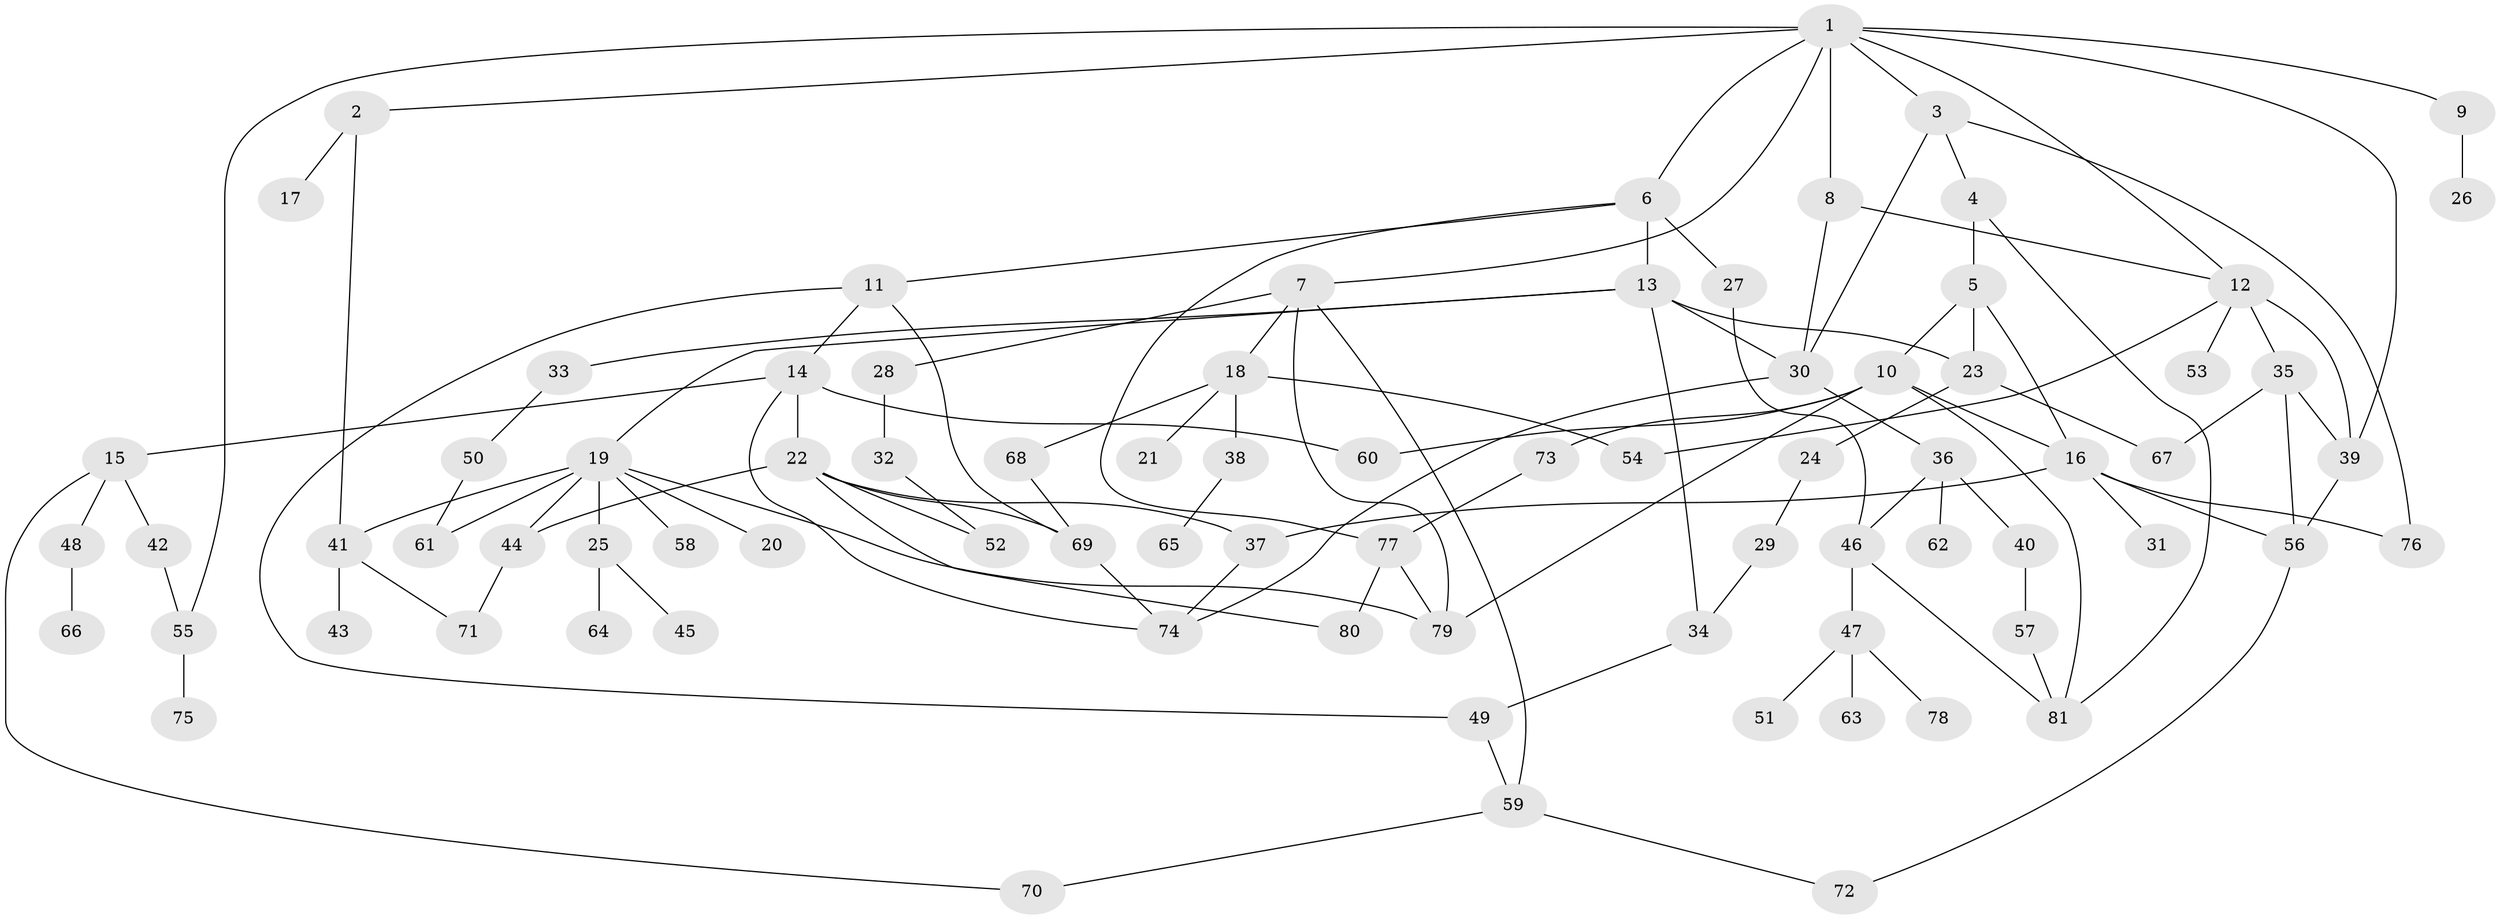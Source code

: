 // Generated by graph-tools (version 1.1) at 2025/13/03/09/25 04:13:28]
// undirected, 81 vertices, 119 edges
graph export_dot {
graph [start="1"]
  node [color=gray90,style=filled];
  1;
  2;
  3;
  4;
  5;
  6;
  7;
  8;
  9;
  10;
  11;
  12;
  13;
  14;
  15;
  16;
  17;
  18;
  19;
  20;
  21;
  22;
  23;
  24;
  25;
  26;
  27;
  28;
  29;
  30;
  31;
  32;
  33;
  34;
  35;
  36;
  37;
  38;
  39;
  40;
  41;
  42;
  43;
  44;
  45;
  46;
  47;
  48;
  49;
  50;
  51;
  52;
  53;
  54;
  55;
  56;
  57;
  58;
  59;
  60;
  61;
  62;
  63;
  64;
  65;
  66;
  67;
  68;
  69;
  70;
  71;
  72;
  73;
  74;
  75;
  76;
  77;
  78;
  79;
  80;
  81;
  1 -- 2;
  1 -- 3;
  1 -- 6;
  1 -- 7;
  1 -- 8;
  1 -- 9;
  1 -- 39;
  1 -- 55;
  1 -- 12;
  2 -- 17;
  2 -- 41;
  3 -- 4;
  3 -- 76;
  3 -- 30;
  4 -- 5;
  4 -- 81;
  5 -- 10;
  5 -- 16;
  5 -- 23;
  6 -- 11;
  6 -- 13;
  6 -- 27;
  6 -- 77;
  7 -- 18;
  7 -- 28;
  7 -- 59;
  7 -- 79;
  8 -- 12;
  8 -- 30;
  9 -- 26;
  10 -- 60;
  10 -- 73;
  10 -- 81;
  10 -- 16;
  10 -- 79;
  11 -- 14;
  11 -- 69;
  11 -- 49;
  12 -- 35;
  12 -- 39;
  12 -- 53;
  12 -- 54;
  13 -- 19;
  13 -- 23;
  13 -- 33;
  13 -- 34;
  13 -- 30;
  14 -- 15;
  14 -- 22;
  14 -- 74;
  14 -- 60;
  15 -- 42;
  15 -- 48;
  15 -- 70;
  16 -- 31;
  16 -- 37;
  16 -- 56;
  16 -- 76;
  18 -- 21;
  18 -- 38;
  18 -- 68;
  18 -- 54;
  19 -- 20;
  19 -- 25;
  19 -- 44;
  19 -- 58;
  19 -- 79;
  19 -- 41;
  19 -- 61;
  22 -- 69;
  22 -- 37;
  22 -- 44;
  22 -- 52;
  22 -- 80;
  23 -- 24;
  23 -- 67;
  24 -- 29;
  25 -- 45;
  25 -- 64;
  27 -- 46;
  28 -- 32;
  29 -- 34;
  30 -- 36;
  30 -- 74;
  32 -- 52;
  33 -- 50;
  34 -- 49;
  35 -- 67;
  35 -- 56;
  35 -- 39;
  36 -- 40;
  36 -- 62;
  36 -- 46;
  37 -- 74;
  38 -- 65;
  39 -- 56;
  40 -- 57;
  41 -- 43;
  41 -- 71;
  42 -- 55;
  44 -- 71;
  46 -- 47;
  46 -- 81;
  47 -- 51;
  47 -- 63;
  47 -- 78;
  48 -- 66;
  49 -- 59;
  50 -- 61;
  55 -- 75;
  56 -- 72;
  57 -- 81;
  59 -- 72;
  59 -- 70;
  68 -- 69;
  69 -- 74;
  73 -- 77;
  77 -- 80;
  77 -- 79;
}
